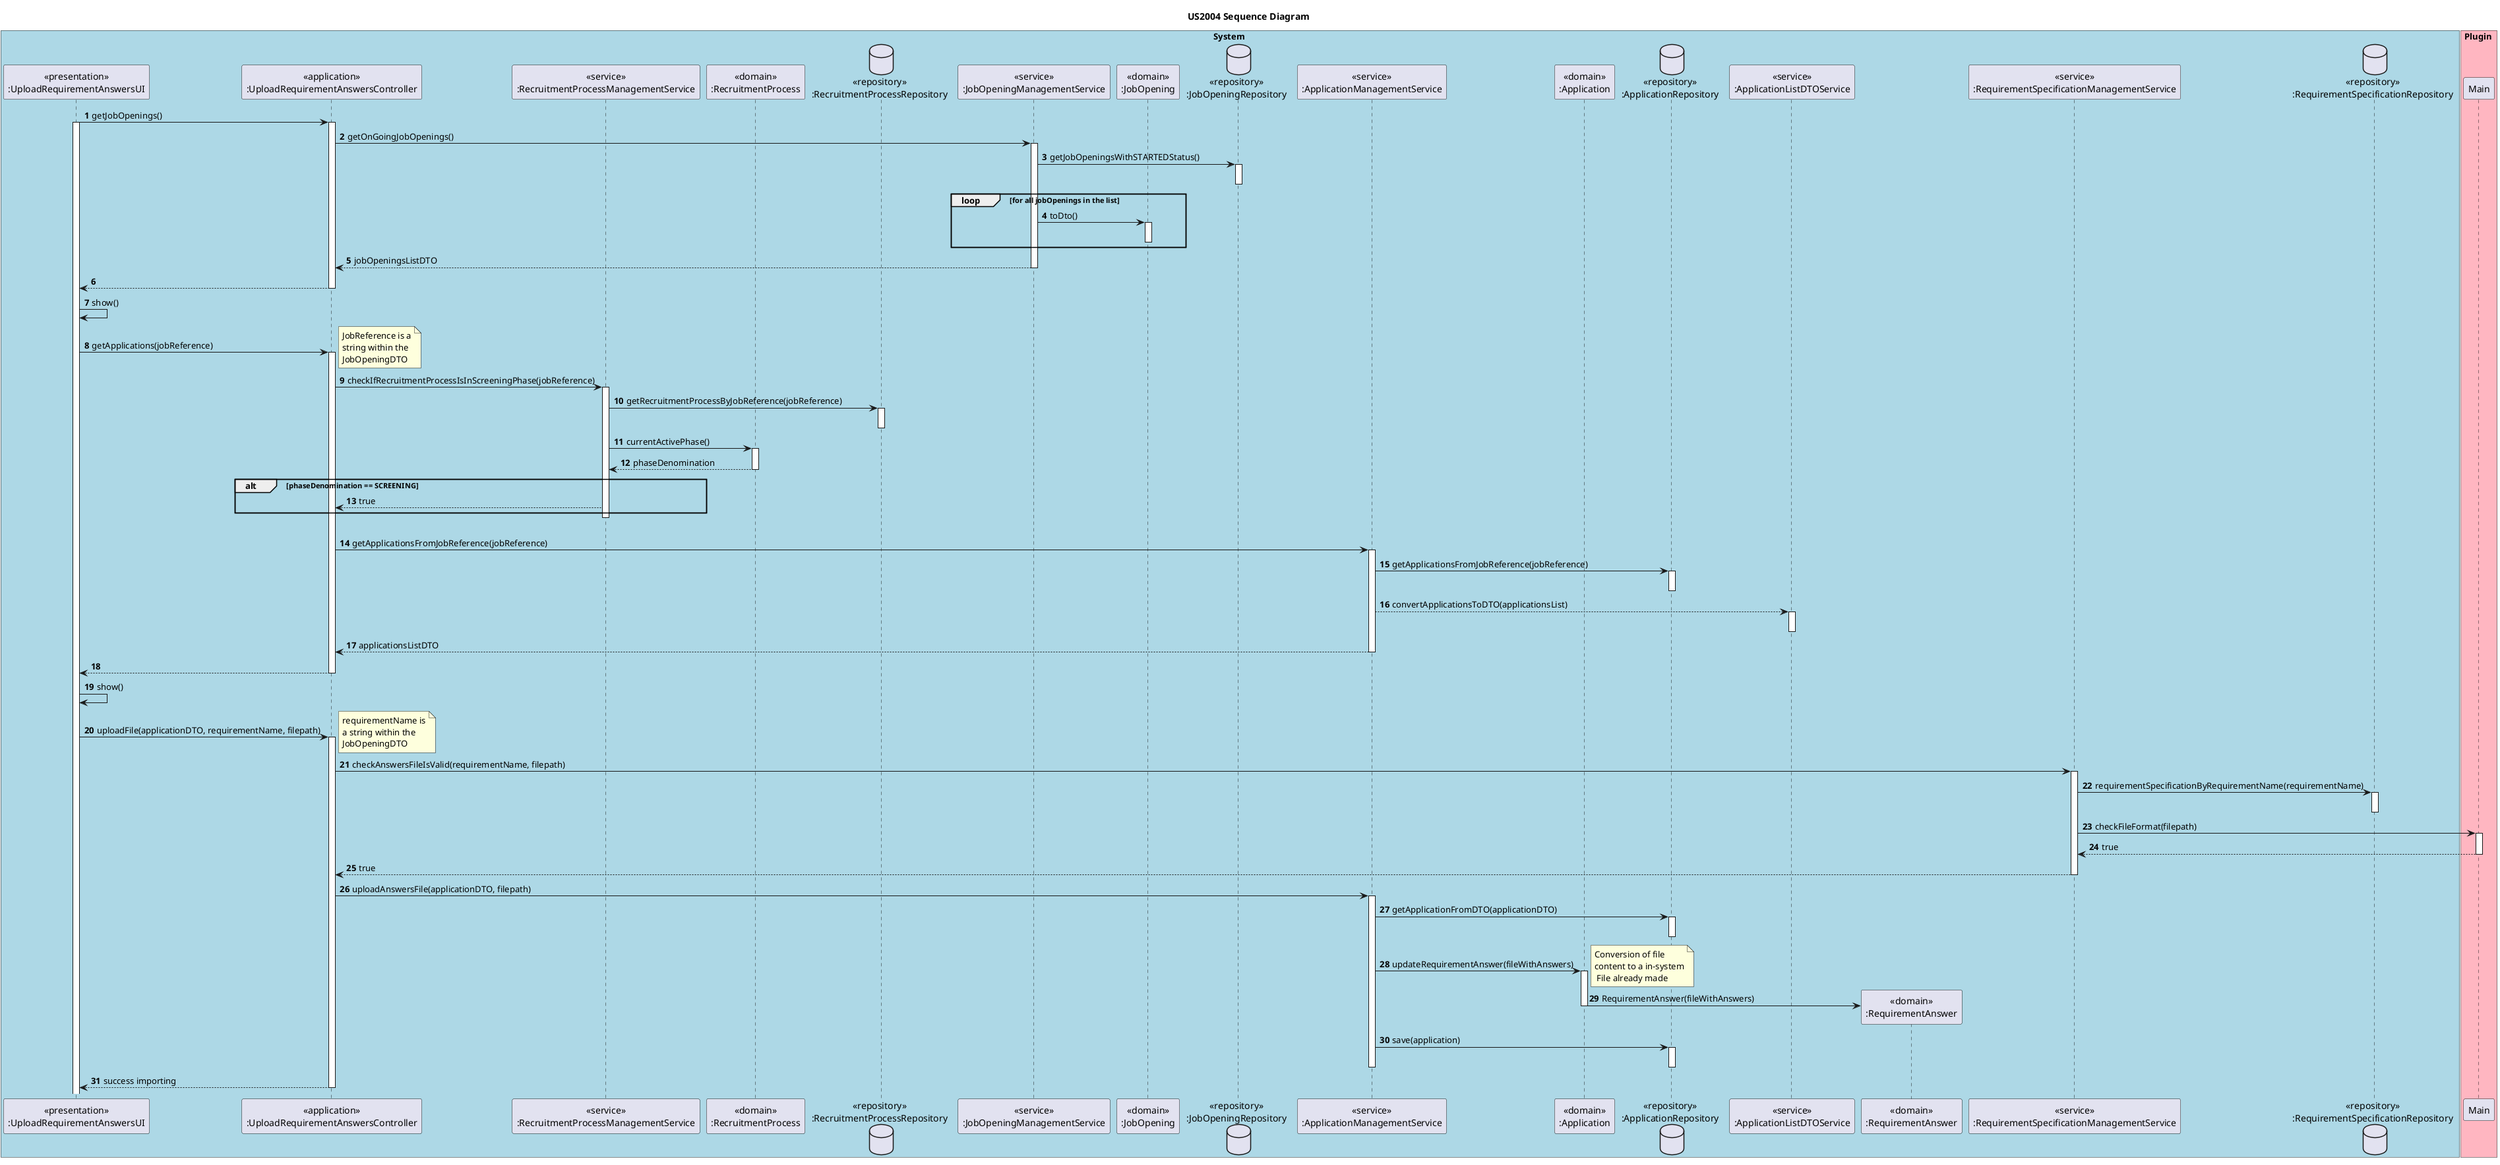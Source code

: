 @startuml

title US2004 Sequence Diagram

autonumber

box System #LightBlue
    participant "<<presentation>>\n:UploadRequirementAnswersUI" as UI
    participant "<<application>>\n:UploadRequirementAnswersController" as CTRL
    participant "<<service>>\n:RecruitmentProcessManagementService" as RecruitSrv
    participant "<<domain>>\n:RecruitmentProcess" as RecruitmentProcess
    database "<<repository>>\n:RecruitmentProcessRepository" as RecruitmentProcessRepository
    participant "<<service>>\n:JobOpeningManagementService" as JobSrv
    participant "<<domain>>\n:JobOpening" as JobOp
    database "<<repository>>\n:JobOpeningRepository" as JobRepo

    participant "<<service>>\n:ApplicationManagementService" as AppSrv
    participant "<<domain>>\n:Application" as App
    database "<<repository>>\n:ApplicationRepository" as AppRepo
    participant "<<service>>\n:ApplicationListDTOService" as AppDTOSrv

    participant "<<domain>>\n:RequirementAnswer" as ReqAnswer

    participant "<<service>>\n:RequirementSpecificationManagementService" as ReqSrv
    database "<<repository>>\n:RequirementSpecificationRepository" as ReqRepo
end box


box Plugin #LightPink
    participant "Main" as Plugin
end box


'======== Get Job Openings ========
UI -> CTRL : getJobOpenings()
activate UI
activate CTRL

CTRL -> JobSrv : getOnGoingJobOpenings()
activate JobSrv

JobSrv -> JobRepo : getJobOpeningsWithSTARTEDStatus()
activate JobRepo
deactivate JobRepo

loop for all jobOpenings in the list
    JobSrv -> JobOp : toDto()
    activate JobOp
    deactivate JobOp
end loop

JobSrv --> CTRL : jobOpeningsListDTO
deactivate JobSrv

CTRL --> UI
deactivate CTRL

UI -> UI : show()


'======== Get Applications ========
UI -> CTRL : getApplications(jobReference)
activate CTRL
note right
    JobReference is a
    string within the
    JobOpeningDTO
end note


CTRL -> RecruitSrv : checkIfRecruitmentProcessIsInScreeningPhase(jobReference)
activate RecruitSrv

RecruitSrv -> RecruitmentProcessRepository : getRecruitmentProcessByJobReference(jobReference)
activate RecruitmentProcessRepository
deactivate RecruitmentProcessRepository

RecruitSrv -> RecruitmentProcess : currentActivePhase()
activate RecruitmentProcess

RecruitmentProcess --> RecruitSrv : phaseDenomination
deactivate RecruitmentProcess

alt phaseDenomination == SCREENING
RecruitSrv --> CTRL : true
end alt
deactivate RecruitSrv

|||

CTRL -> AppSrv : getApplicationsFromJobReference(jobReference)
activate AppSrv

AppSrv -> AppRepo : getApplicationsFromJobReference(jobReference)
activate AppRepo
deactivate AppRepo

AppSrv --> AppDTOSrv : convertApplicationsToDTO(applicationsList)
activate AppDTOSrv
deactivate AppDTOSrv

AppSrv --> CTRL : applicationsListDTO
deactivate AppSrv

CTRL --> UI
deactivate CTRL

UI -> UI : show()

'======== Check If File is Valid ========
UI -> CTRL : uploadFile(applicationDTO, requirementName, filepath)
activate CTRL
note right
    requirementName is
    a string within the
    JobOpeningDTO
end note

CTRL -> ReqSrv : checkAnswersFileIsValid(requirementName, filepath)
activate ReqSrv

ReqSrv -> ReqRepo : requirementSpecificationByRequirementName(requirementName)
activate ReqRepo
deactivate ReqRepo

ReqSrv -> Plugin : checkFileFormat(filepath)
activate Plugin

Plugin --> ReqSrv : true
deactivate Plugin

ReqSrv --> CTRL : true
deactivate ReqSrv

'======== Upload the File ========
CTRL -> AppSrv : uploadAnswersFile(applicationDTO, filepath)
activate AppSrv
AppSrv -> AppRepo : getApplicationFromDTO(applicationDTO)
activate AppRepo
deactivate AppRepo

AppSrv -> App : updateRequirementAnswer(fileWithAnswers)
activate App
note right
    Conversion of file
    content to a in-system
     File already made
end note

App -> ReqAnswer** : RequirementAnswer(fileWithAnswers)
deactivate App

AppSrv -> AppRepo : save(application)
activate AppRepo
deactivate AppRepo
deactivate AppSrv

CTRL --> UI : success importing
deactivate CTRL

@enduml